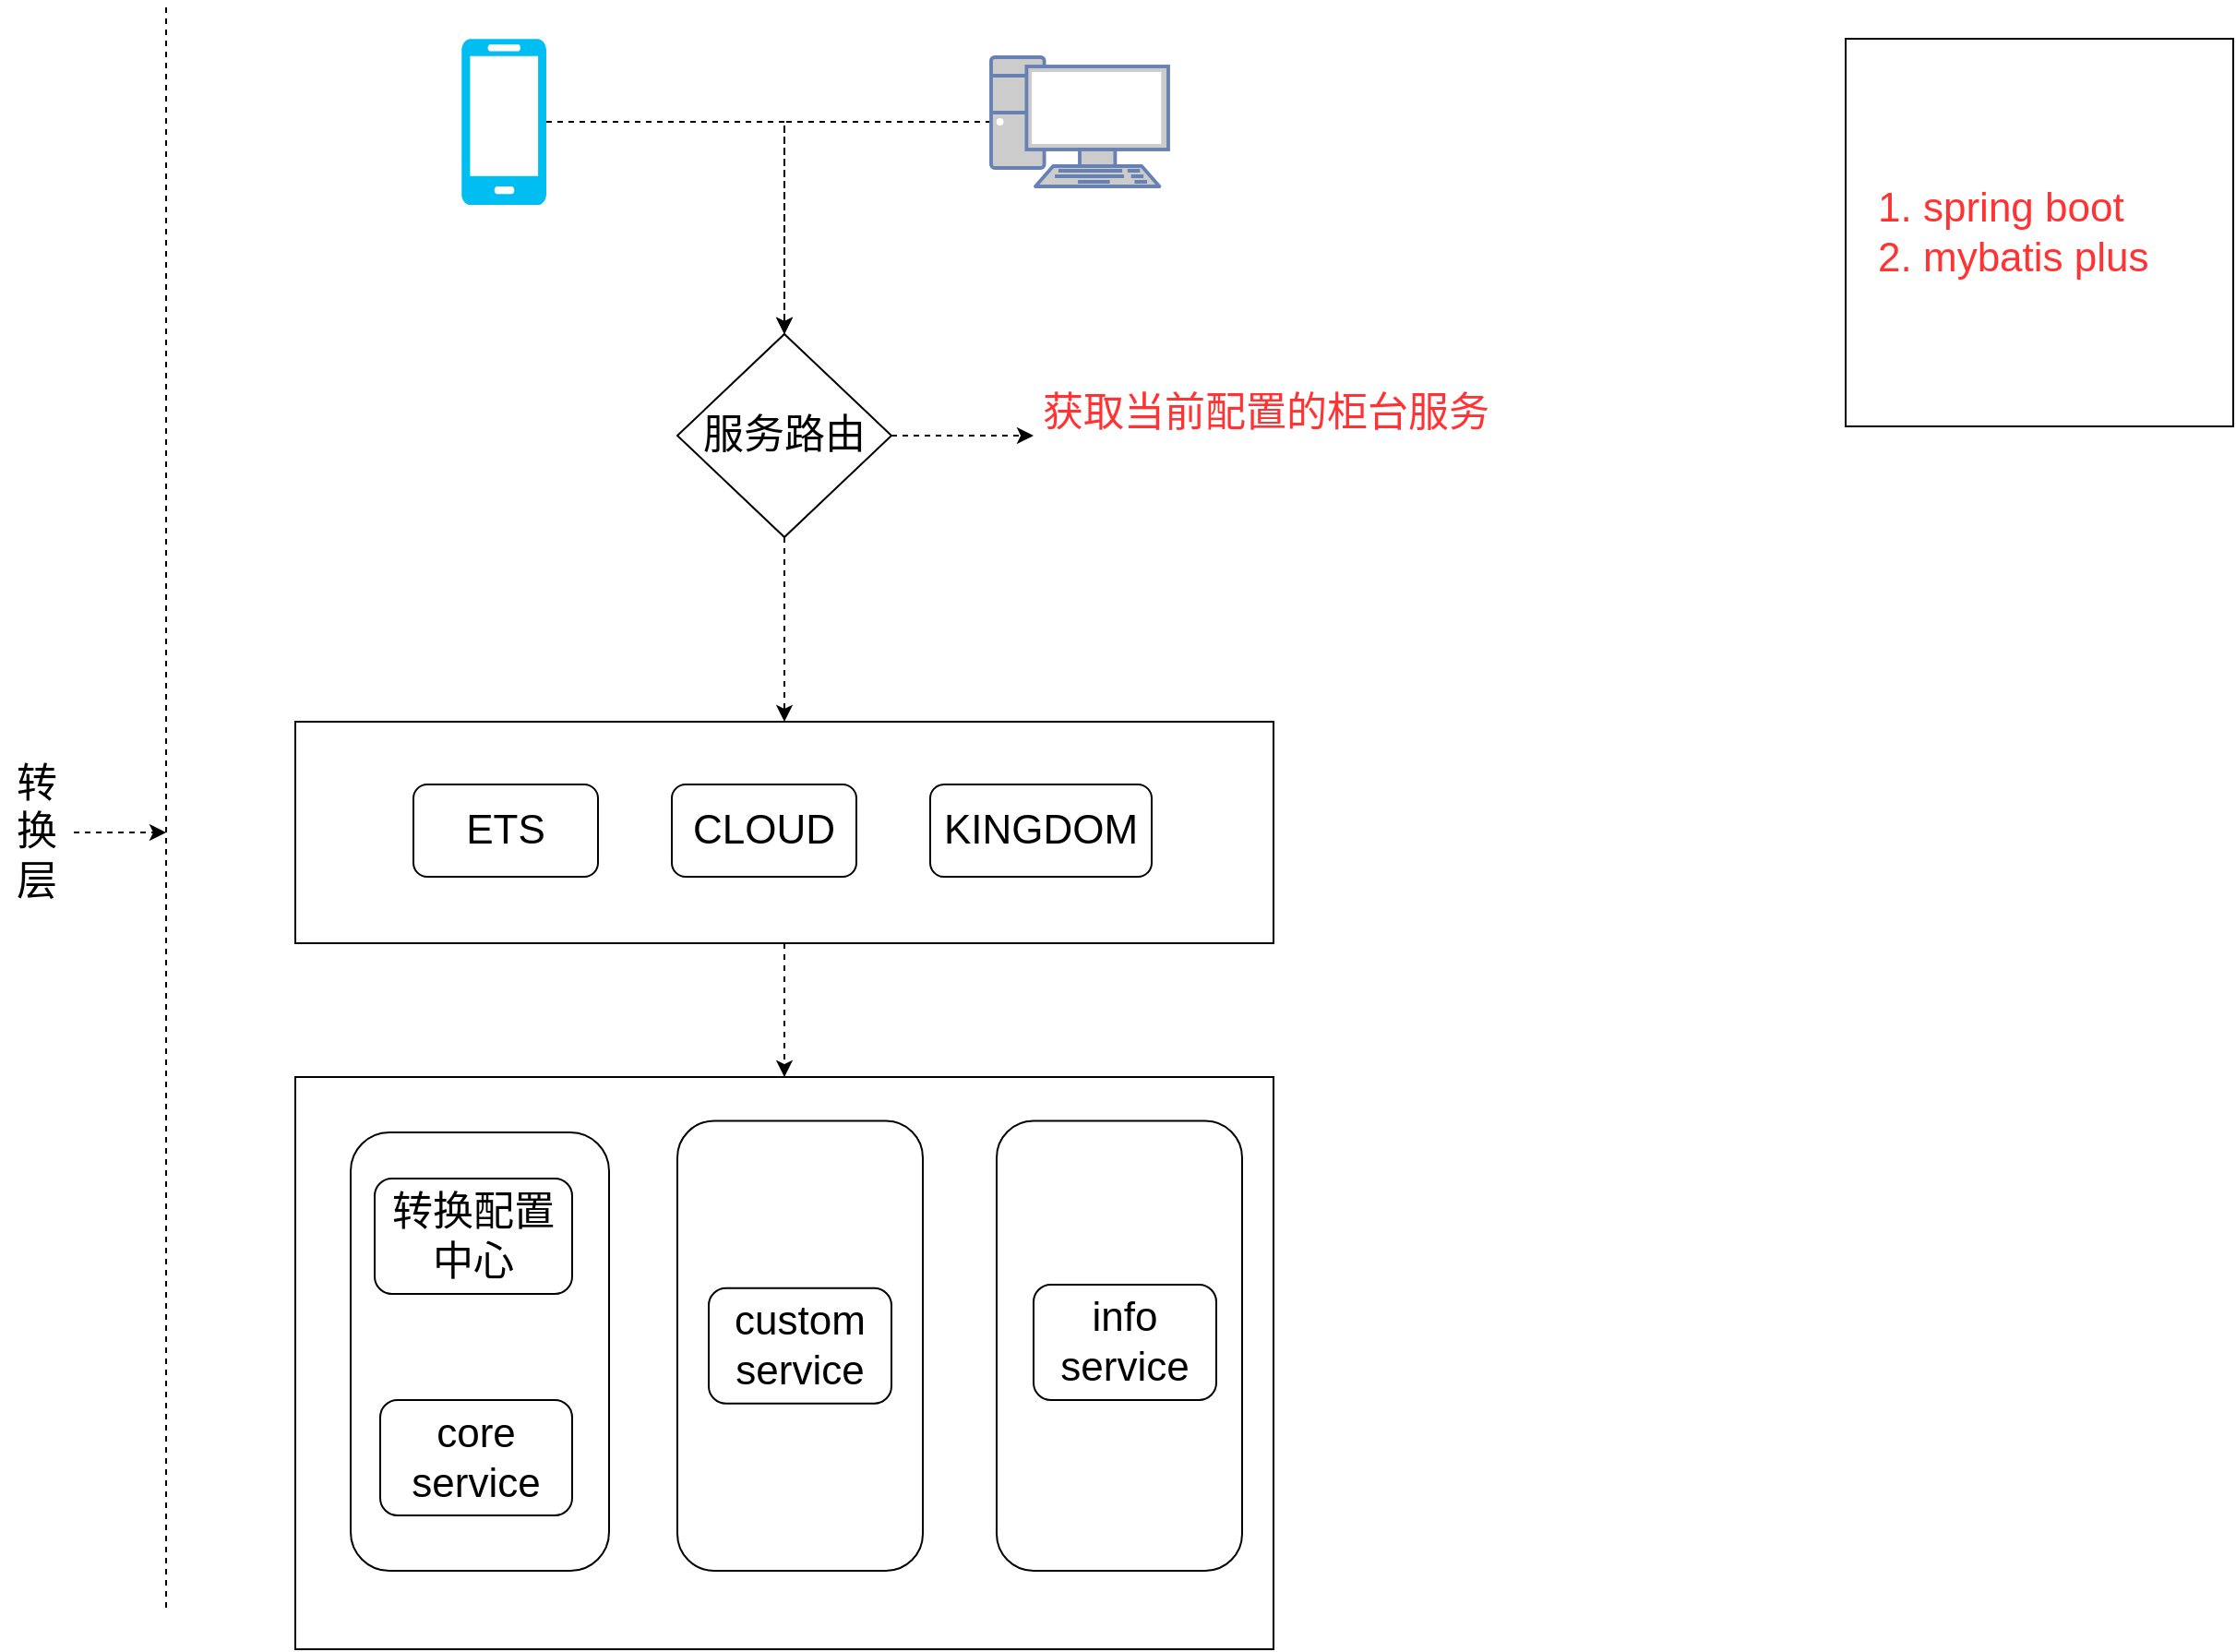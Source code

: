 <mxfile version="12.8.6" type="github">
  <diagram name="Page-1" id="5f0bae14-7c28-e335-631c-24af17079c00">
    <mxGraphModel dx="2037" dy="1159" grid="1" gridSize="10" guides="1" tooltips="1" connect="1" arrows="1" fold="1" page="1" pageScale="1" pageWidth="1100" pageHeight="850" background="#ffffff" math="0" shadow="0">
      <root>
        <mxCell id="0" />
        <mxCell id="1" parent="0" />
        <mxCell id="68yGbEk53HBtTiQQJNc5-29" style="edgeStyle=orthogonalEdgeStyle;rounded=0;orthogonalLoop=1;jettySize=auto;html=1;dashed=1;fontSize=22;" edge="1" parent="1" source="68yGbEk53HBtTiQQJNc5-2" target="68yGbEk53HBtTiQQJNc5-25">
          <mxGeometry relative="1" as="geometry" />
        </mxCell>
        <mxCell id="68yGbEk53HBtTiQQJNc5-2" value="" style="fontColor=#0066CC;verticalAlign=top;verticalLabelPosition=bottom;labelPosition=center;align=center;html=1;outlineConnect=0;fillColor=#CCCCCC;strokeColor=#6881B3;gradientColor=none;gradientDirection=north;strokeWidth=2;shape=mxgraph.networks.pc;" vertex="1" parent="1">
          <mxGeometry x="637" y="80" width="96" height="70" as="geometry" />
        </mxCell>
        <mxCell id="68yGbEk53HBtTiQQJNc5-28" style="edgeStyle=orthogonalEdgeStyle;rounded=0;orthogonalLoop=1;jettySize=auto;html=1;dashed=1;fontSize=22;" edge="1" parent="1" source="68yGbEk53HBtTiQQJNc5-4" target="68yGbEk53HBtTiQQJNc5-25">
          <mxGeometry relative="1" as="geometry" />
        </mxCell>
        <mxCell id="68yGbEk53HBtTiQQJNc5-4" value="" style="verticalLabelPosition=bottom;html=1;verticalAlign=top;align=center;strokeColor=none;fillColor=#00BEF2;shape=mxgraph.azure.mobile;pointerEvents=1;" vertex="1" parent="1">
          <mxGeometry x="350" y="70" width="46" height="90" as="geometry" />
        </mxCell>
        <mxCell id="68yGbEk53HBtTiQQJNc5-15" style="edgeStyle=orthogonalEdgeStyle;rounded=0;orthogonalLoop=1;jettySize=auto;html=1;dashed=1;fontSize=22;" edge="1" parent="1" source="68yGbEk53HBtTiQQJNc5-6" target="68yGbEk53HBtTiQQJNc5-14">
          <mxGeometry relative="1" as="geometry" />
        </mxCell>
        <mxCell id="68yGbEk53HBtTiQQJNc5-6" value="" style="rounded=0;whiteSpace=wrap;html=1;" vertex="1" parent="1">
          <mxGeometry x="260" y="440" width="530" height="120" as="geometry" />
        </mxCell>
        <mxCell id="68yGbEk53HBtTiQQJNc5-8" value="" style="endArrow=none;html=1;dashed=1;" edge="1" parent="1">
          <mxGeometry width="50" height="50" relative="1" as="geometry">
            <mxPoint x="190" y="920" as="sourcePoint" />
            <mxPoint x="190" y="50" as="targetPoint" />
          </mxGeometry>
        </mxCell>
        <mxCell id="68yGbEk53HBtTiQQJNc5-10" style="edgeStyle=orthogonalEdgeStyle;rounded=0;orthogonalLoop=1;jettySize=auto;html=1;dashed=1;fontSize=22;" edge="1" parent="1" source="68yGbEk53HBtTiQQJNc5-9">
          <mxGeometry relative="1" as="geometry">
            <mxPoint x="190" y="500" as="targetPoint" />
          </mxGeometry>
        </mxCell>
        <mxCell id="68yGbEk53HBtTiQQJNc5-9" value="转换层" style="text;html=1;strokeColor=none;fillColor=none;align=center;verticalAlign=middle;whiteSpace=wrap;rounded=0;fontSize=22;" vertex="1" parent="1">
          <mxGeometry x="100" y="490" width="40" height="20" as="geometry" />
        </mxCell>
        <mxCell id="68yGbEk53HBtTiQQJNc5-11" value="ETS" style="rounded=1;whiteSpace=wrap;html=1;fontSize=22;" vertex="1" parent="1">
          <mxGeometry x="324" y="474" width="100" height="50" as="geometry" />
        </mxCell>
        <mxCell id="68yGbEk53HBtTiQQJNc5-12" value="CLOUD" style="rounded=1;whiteSpace=wrap;html=1;fontSize=22;" vertex="1" parent="1">
          <mxGeometry x="464" y="474" width="100" height="50" as="geometry" />
        </mxCell>
        <mxCell id="68yGbEk53HBtTiQQJNc5-13" value="KINGDOM" style="rounded=1;whiteSpace=wrap;html=1;fontSize=22;" vertex="1" parent="1">
          <mxGeometry x="604" y="474" width="120" height="50" as="geometry" />
        </mxCell>
        <mxCell id="68yGbEk53HBtTiQQJNc5-14" value="" style="rounded=0;whiteSpace=wrap;html=1;fontSize=22;" vertex="1" parent="1">
          <mxGeometry x="260" y="632.5" width="530" height="310" as="geometry" />
        </mxCell>
        <mxCell id="68yGbEk53HBtTiQQJNc5-16" value="" style="rounded=1;whiteSpace=wrap;html=1;fontSize=22;" vertex="1" parent="1">
          <mxGeometry x="290" y="662.5" width="140" height="237.5" as="geometry" />
        </mxCell>
        <mxCell id="68yGbEk53HBtTiQQJNc5-17" value="" style="rounded=1;whiteSpace=wrap;html=1;fontSize=22;" vertex="1" parent="1">
          <mxGeometry x="467" y="656.25" width="133" height="243.75" as="geometry" />
        </mxCell>
        <mxCell id="68yGbEk53HBtTiQQJNc5-21" value="core &lt;br&gt;service" style="rounded=1;whiteSpace=wrap;html=1;fontSize=22;" vertex="1" parent="1">
          <mxGeometry x="306" y="807.5" width="104" height="62.5" as="geometry" />
        </mxCell>
        <mxCell id="68yGbEk53HBtTiQQJNc5-22" value="转换配置中心" style="rounded=1;whiteSpace=wrap;html=1;fontSize=22;" vertex="1" parent="1">
          <mxGeometry x="303" y="687.5" width="107" height="62.5" as="geometry" />
        </mxCell>
        <mxCell id="68yGbEk53HBtTiQQJNc5-23" value="custom service" style="rounded=1;whiteSpace=wrap;html=1;fontSize=22;" vertex="1" parent="1">
          <mxGeometry x="484" y="746.88" width="99" height="62.5" as="geometry" />
        </mxCell>
        <mxCell id="68yGbEk53HBtTiQQJNc5-30" style="edgeStyle=orthogonalEdgeStyle;rounded=0;orthogonalLoop=1;jettySize=auto;html=1;dashed=1;fontSize=22;" edge="1" parent="1" source="68yGbEk53HBtTiQQJNc5-25" target="68yGbEk53HBtTiQQJNc5-6">
          <mxGeometry relative="1" as="geometry" />
        </mxCell>
        <mxCell id="68yGbEk53HBtTiQQJNc5-37" style="edgeStyle=orthogonalEdgeStyle;rounded=0;orthogonalLoop=1;jettySize=auto;html=1;dashed=1;fontSize=22;fontColor=#FF3333;" edge="1" parent="1" source="68yGbEk53HBtTiQQJNc5-25" target="68yGbEk53HBtTiQQJNc5-36">
          <mxGeometry relative="1" as="geometry" />
        </mxCell>
        <mxCell id="68yGbEk53HBtTiQQJNc5-25" value="服务路由" style="rhombus;whiteSpace=wrap;html=1;fontSize=22;" vertex="1" parent="1">
          <mxGeometry x="467" y="230" width="116" height="110" as="geometry" />
        </mxCell>
        <mxCell id="68yGbEk53HBtTiQQJNc5-36" value="获取当前配置的柜台服务" style="text;html=1;strokeColor=none;fillColor=none;spacing=5;spacingTop=-20;whiteSpace=wrap;overflow=hidden;rounded=0;fontSize=22;fontColor=#FF3333;" vertex="1" parent="1">
          <mxGeometry x="660" y="270" width="260" height="30" as="geometry" />
        </mxCell>
        <mxCell id="68yGbEk53HBtTiQQJNc5-38" value="" style="rounded=1;whiteSpace=wrap;html=1;fontSize=22;" vertex="1" parent="1">
          <mxGeometry x="640" y="656.25" width="133" height="243.75" as="geometry" />
        </mxCell>
        <mxCell id="68yGbEk53HBtTiQQJNc5-39" value="info service" style="rounded=1;whiteSpace=wrap;html=1;fontSize=22;" vertex="1" parent="1">
          <mxGeometry x="660" y="745" width="99" height="62.5" as="geometry" />
        </mxCell>
        <mxCell id="68yGbEk53HBtTiQQJNc5-40" value="&lt;ol&gt;&lt;li&gt;spring boot&lt;/li&gt;&lt;li&gt;mybatis plus&lt;/li&gt;&lt;/ol&gt;" style="whiteSpace=wrap;html=1;aspect=fixed;fontSize=22;fontColor=#FF3333;align=left;" vertex="1" parent="1">
          <mxGeometry x="1100" y="70" width="210" height="210" as="geometry" />
        </mxCell>
      </root>
    </mxGraphModel>
  </diagram>
</mxfile>
